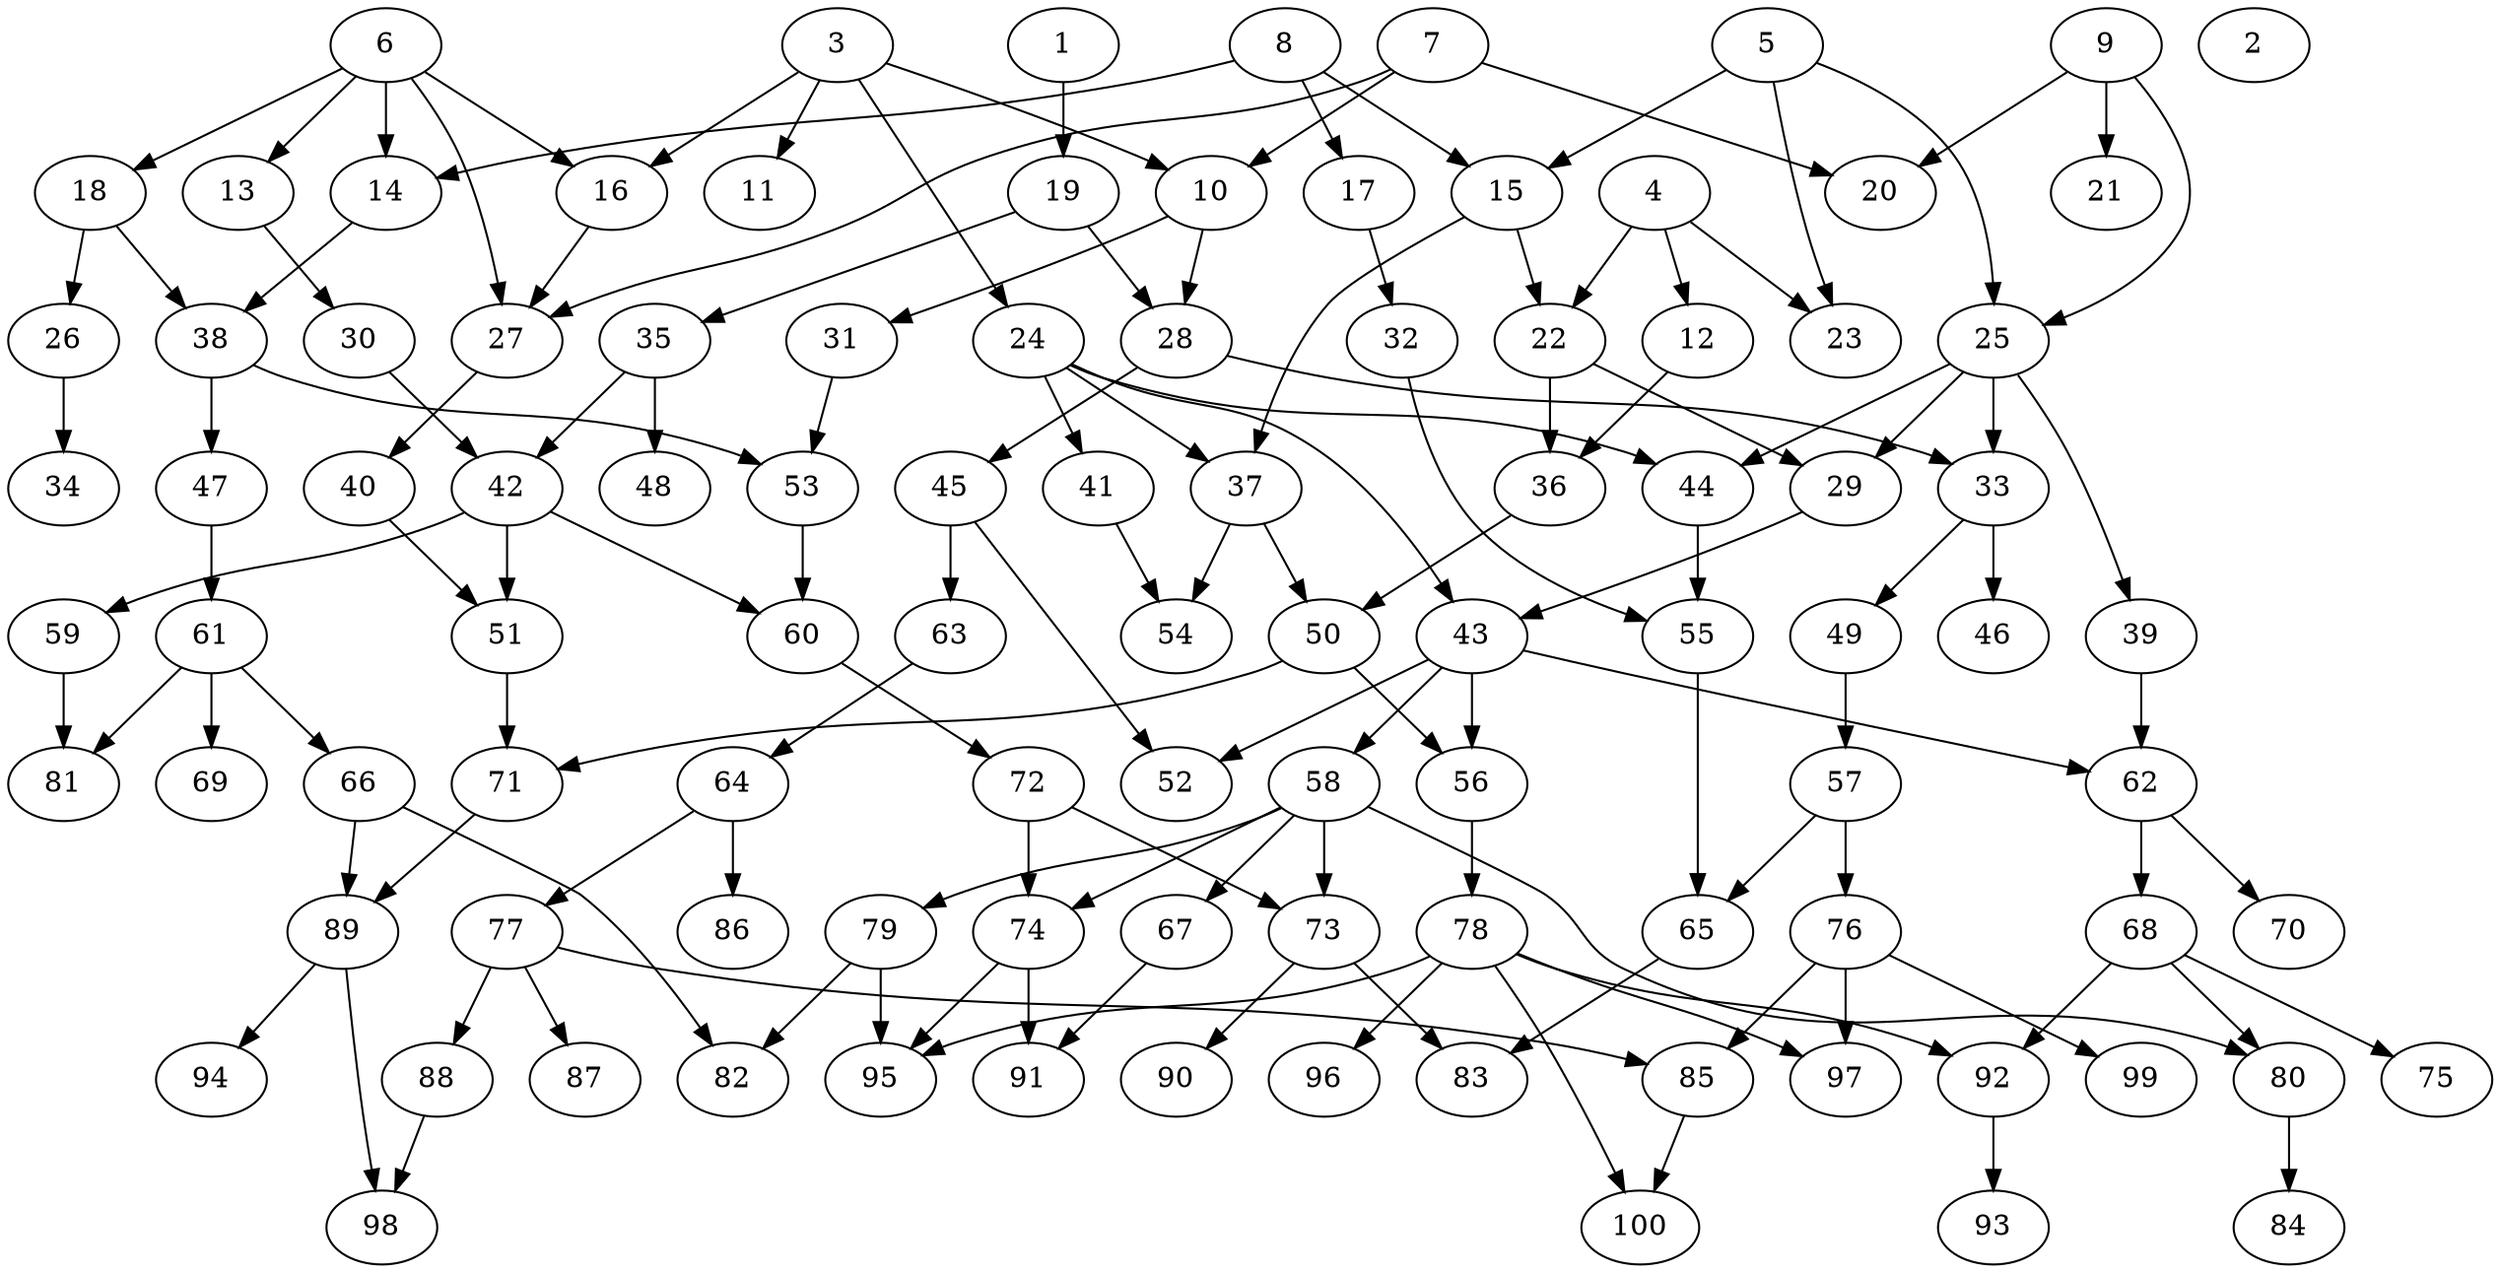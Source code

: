 // DAG automatically generated by daggen at Tue Jul 18 11:30:58 2017
// ./daggen --dot -n 100 --fat 0.5 --regular 0.8 --density 0.2 --jump 2 
digraph G {
  1 [size="2525316116", alpha="0.11"]
  1 -> 19 [size ="75497472"]
  2 [size="141867215472", alpha="0.13"]
  3 [size="28991029248", alpha="0.16"]
  3 -> 10 [size ="75497472"]
  3 -> 11 [size ="75497472"]
  3 -> 16 [size ="75497472"]
  3 -> 24 [size ="75497472"]
  4 [size="1073741824000", alpha="0.01"]
  4 -> 12 [size ="838860800"]
  4 -> 22 [size ="838860800"]
  4 -> 23 [size ="838860800"]
  5 [size="430090977596", alpha="0.09"]
  5 -> 15 [size ="301989888"]
  5 -> 23 [size ="301989888"]
  5 -> 25 [size ="301989888"]
  6 [size="43611759264", alpha="0.17"]
  6 -> 13 [size ="134217728"]
  6 -> 14 [size ="134217728"]
  6 -> 16 [size ="134217728"]
  6 -> 18 [size ="134217728"]
  6 -> 27 [size ="134217728"]
  7 [size="104729992854", alpha="0.11"]
  7 -> 10 [size ="75497472"]
  7 -> 20 [size ="75497472"]
  7 -> 27 [size ="75497472"]
  8 [size="310587733289", alpha="0.12"]
  8 -> 14 [size ="209715200"]
  8 -> 15 [size ="209715200"]
  8 -> 17 [size ="209715200"]
  9 [size="298672916500", alpha="0.13"]
  9 -> 20 [size ="209715200"]
  9 -> 21 [size ="209715200"]
  9 -> 25 [size ="209715200"]
  10 [size="231928233984", alpha="0.13"]
  10 -> 28 [size ="301989888"]
  10 -> 31 [size ="301989888"]
  11 [size="441268512841", alpha="0.11"]
  12 [size="69515134515", alpha="0.19"]
  12 -> 36 [size ="209715200"]
  13 [size="1073741824000", alpha="0.05"]
  13 -> 30 [size ="838860800"]
  14 [size="1426338740118", alpha="0.01"]
  14 -> 38 [size ="838860800"]
  15 [size="306563888677", alpha="0.07"]
  15 -> 22 [size ="838860800"]
  15 -> 37 [size ="838860800"]
  16 [size="8589934592", alpha="0.08"]
  16 -> 27 [size ="33554432"]
  17 [size="3292178560", alpha="0.00"]
  17 -> 32 [size ="301989888"]
  18 [size="68719476736", alpha="0.17"]
  18 -> 26 [size ="134217728"]
  18 -> 38 [size ="134217728"]
  19 [size="1073741824000", alpha="0.08"]
  19 -> 28 [size ="838860800"]
  19 -> 35 [size ="838860800"]
  20 [size="28991029248", alpha="0.03"]
  21 [size="878719245338", alpha="0.15"]
  22 [size="20185759962", alpha="0.13"]
  22 -> 29 [size ="536870912"]
  22 -> 36 [size ="536870912"]
  23 [size="297874930893", alpha="0.13"]
  24 [size="1073741824000", alpha="0.08"]
  24 -> 37 [size ="838860800"]
  24 -> 41 [size ="838860800"]
  24 -> 43 [size ="838860800"]
  24 -> 44 [size ="838860800"]
  25 [size="1073741824000", alpha="0.04"]
  25 -> 29 [size ="838860800"]
  25 -> 33 [size ="838860800"]
  25 -> 39 [size ="838860800"]
  25 -> 44 [size ="838860800"]
  26 [size="3854711521", alpha="0.11"]
  26 -> 34 [size ="301989888"]
  27 [size="55629301904", alpha="0.07"]
  27 -> 40 [size ="75497472"]
  28 [size="113796753420", alpha="0.05"]
  28 -> 33 [size ="209715200"]
  28 -> 45 [size ="209715200"]
  29 [size="51064948556", alpha="0.14"]
  29 -> 43 [size ="838860800"]
  30 [size="388340944399", alpha="0.02"]
  30 -> 42 [size ="301989888"]
  31 [size="28991029248", alpha="0.02"]
  31 -> 53 [size ="75497472"]
  32 [size="7435680414", alpha="0.04"]
  32 -> 55 [size ="134217728"]
  33 [size="2015702982", alpha="0.11"]
  33 -> 46 [size ="33554432"]
  33 -> 49 [size ="33554432"]
  34 [size="1056224126", alpha="0.04"]
  35 [size="1137023901423", alpha="0.06"]
  35 -> 42 [size ="679477248"]
  35 -> 48 [size ="679477248"]
  36 [size="43711811916", alpha="0.05"]
  36 -> 50 [size ="134217728"]
  37 [size="28850631180", alpha="0.10"]
  37 -> 50 [size ="33554432"]
  37 -> 54 [size ="33554432"]
  38 [size="81593872860", alpha="0.09"]
  38 -> 47 [size ="134217728"]
  38 -> 53 [size ="134217728"]
  39 [size="12175418470", alpha="0.18"]
  39 -> 62 [size ="411041792"]
  40 [size="68719476736", alpha="0.05"]
  40 -> 51 [size ="134217728"]
  41 [size="30622246950", alpha="0.20"]
  41 -> 54 [size ="838860800"]
  42 [size="1270751509101", alpha="0.15"]
  42 -> 51 [size ="838860800"]
  42 -> 59 [size ="838860800"]
  42 -> 60 [size ="838860800"]
  43 [size="33808122488", alpha="0.02"]
  43 -> 52 [size ="679477248"]
  43 -> 56 [size ="679477248"]
  43 -> 58 [size ="679477248"]
  43 -> 62 [size ="679477248"]
  44 [size="28935868950", alpha="0.18"]
  44 -> 55 [size ="679477248"]
  45 [size="1758884473", alpha="0.10"]
  45 -> 52 [size ="75497472"]
  45 -> 63 [size ="75497472"]
  46 [size="368293445632", alpha="0.05"]
  47 [size="182917903622", alpha="0.13"]
  47 -> 61 [size ="209715200"]
  48 [size="177759240260", alpha="0.10"]
  49 [size="31264678070", alpha="0.14"]
  49 -> 57 [size ="679477248"]
  50 [size="13427979731", alpha="0.08"]
  50 -> 56 [size ="301989888"]
  50 -> 71 [size ="301989888"]
  51 [size="134217728000", alpha="0.05"]
  51 -> 71 [size ="209715200"]
  52 [size="4212017370", alpha="0.07"]
  53 [size="28991029248", alpha="0.14"]
  53 -> 60 [size ="75497472"]
  54 [size="547768307516", alpha="0.19"]
  55 [size="1902051656", alpha="0.16"]
  55 -> 65 [size ="134217728"]
  56 [size="186172587674", alpha="0.03"]
  56 -> 78 [size ="209715200"]
  57 [size="3850939784", alpha="0.15"]
  57 -> 65 [size ="75497472"]
  57 -> 76 [size ="75497472"]
  58 [size="5967725478", alpha="0.16"]
  58 -> 67 [size ="209715200"]
  58 -> 73 [size ="209715200"]
  58 -> 74 [size ="209715200"]
  58 -> 79 [size ="209715200"]
  58 -> 80 [size ="209715200"]
  59 [size="1013554582707", alpha="0.01"]
  59 -> 81 [size ="838860800"]
  60 [size="5604292199", alpha="0.13"]
  60 -> 72 [size ="301989888"]
  61 [size="300576328884", alpha="0.06"]
  61 -> 66 [size ="536870912"]
  61 -> 69 [size ="536870912"]
  61 -> 81 [size ="536870912"]
  62 [size="8589934592", alpha="0.06"]
  62 -> 68 [size ="33554432"]
  62 -> 70 [size ="33554432"]
  63 [size="293631185603", alpha="0.16"]
  63 -> 64 [size ="209715200"]
  64 [size="134217728000", alpha="0.11"]
  64 -> 77 [size ="209715200"]
  64 -> 86 [size ="209715200"]
  65 [size="4213449445", alpha="0.12"]
  65 -> 83 [size ="75497472"]
  66 [size="28991029248", alpha="0.03"]
  66 -> 82 [size ="75497472"]
  66 -> 89 [size ="75497472"]
  67 [size="24891468762", alpha="0.12"]
  67 -> 91 [size ="33554432"]
  68 [size="17376529487", alpha="0.07"]
  68 -> 75 [size ="411041792"]
  68 -> 80 [size ="411041792"]
  68 -> 92 [size ="411041792"]
  69 [size="762233520961", alpha="0.18"]
  70 [size="49634456862", alpha="0.07"]
  71 [size="433037699623", alpha="0.03"]
  71 -> 89 [size ="679477248"]
  72 [size="8004577746", alpha="0.17"]
  72 -> 73 [size ="536870912"]
  72 -> 74 [size ="536870912"]
  73 [size="53244890284", alpha="0.04"]
  73 -> 83 [size ="838860800"]
  73 -> 90 [size ="838860800"]
  74 [size="284645880015", alpha="0.10"]
  74 -> 91 [size ="209715200"]
  74 -> 95 [size ="209715200"]
  75 [size="5048379256", alpha="0.19"]
  76 [size="2247174110", alpha="0.20"]
  76 -> 85 [size ="75497472"]
  76 -> 97 [size ="75497472"]
  76 -> 99 [size ="75497472"]
  77 [size="2104240388", alpha="0.19"]
  77 -> 85 [size ="33554432"]
  77 -> 87 [size ="33554432"]
  77 -> 88 [size ="33554432"]
  78 [size="254983571720", alpha="0.14"]
  78 -> 92 [size ="838860800"]
  78 -> 95 [size ="838860800"]
  78 -> 96 [size ="838860800"]
  78 -> 97 [size ="838860800"]
  78 -> 100 [size ="838860800"]
  79 [size="134217728000", alpha="0.01"]
  79 -> 82 [size ="209715200"]
  79 -> 95 [size ="209715200"]
  80 [size="11590730686", alpha="0.11"]
  80 -> 84 [size ="301989888"]
  81 [size="231928233984", alpha="0.19"]
  82 [size="19089898606", alpha="0.09"]
  83 [size="432444132646", alpha="0.14"]
  84 [size="1073741824000", alpha="0.20"]
  85 [size="549755813888", alpha="0.12"]
  85 -> 100 [size ="536870912"]
  86 [size="368293445632", alpha="0.00"]
  87 [size="5966036884", alpha="0.04"]
  88 [size="368293445632", alpha="0.04"]
  88 -> 98 [size ="411041792"]
  89 [size="4357537160", alpha="0.09"]
  89 -> 94 [size ="134217728"]
  89 -> 98 [size ="134217728"]
  90 [size="12674310589", alpha="0.01"]
  91 [size="28991029248", alpha="0.04"]
  92 [size="1222366509", alpha="0.16"]
  92 -> 93 [size ="33554432"]
  93 [size="8589934592", alpha="0.15"]
  94 [size="68719476736", alpha="0.18"]
  95 [size="782757789696", alpha="0.09"]
  96 [size="28263101430", alpha="0.20"]
  97 [size="68719476736", alpha="0.14"]
  98 [size="5578879716", alpha="0.12"]
  99 [size="368293445632", alpha="0.14"]
  100 [size="43958740639", alpha="0.04"]
}

